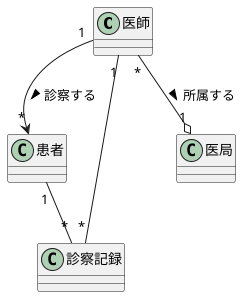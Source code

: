 @startuml クラス図
' left to right direction
    class 医師{

    }
    class 患者{

    }
    class 診察記録{

    }
    class 医局{

    }
    医師"1" --> "*"患者:診察する >
    医師"1" -- "*"診察記録
    医師"*" --o "1"医局:所属する >
    患者"1" -- "*"診察記録
@enduml